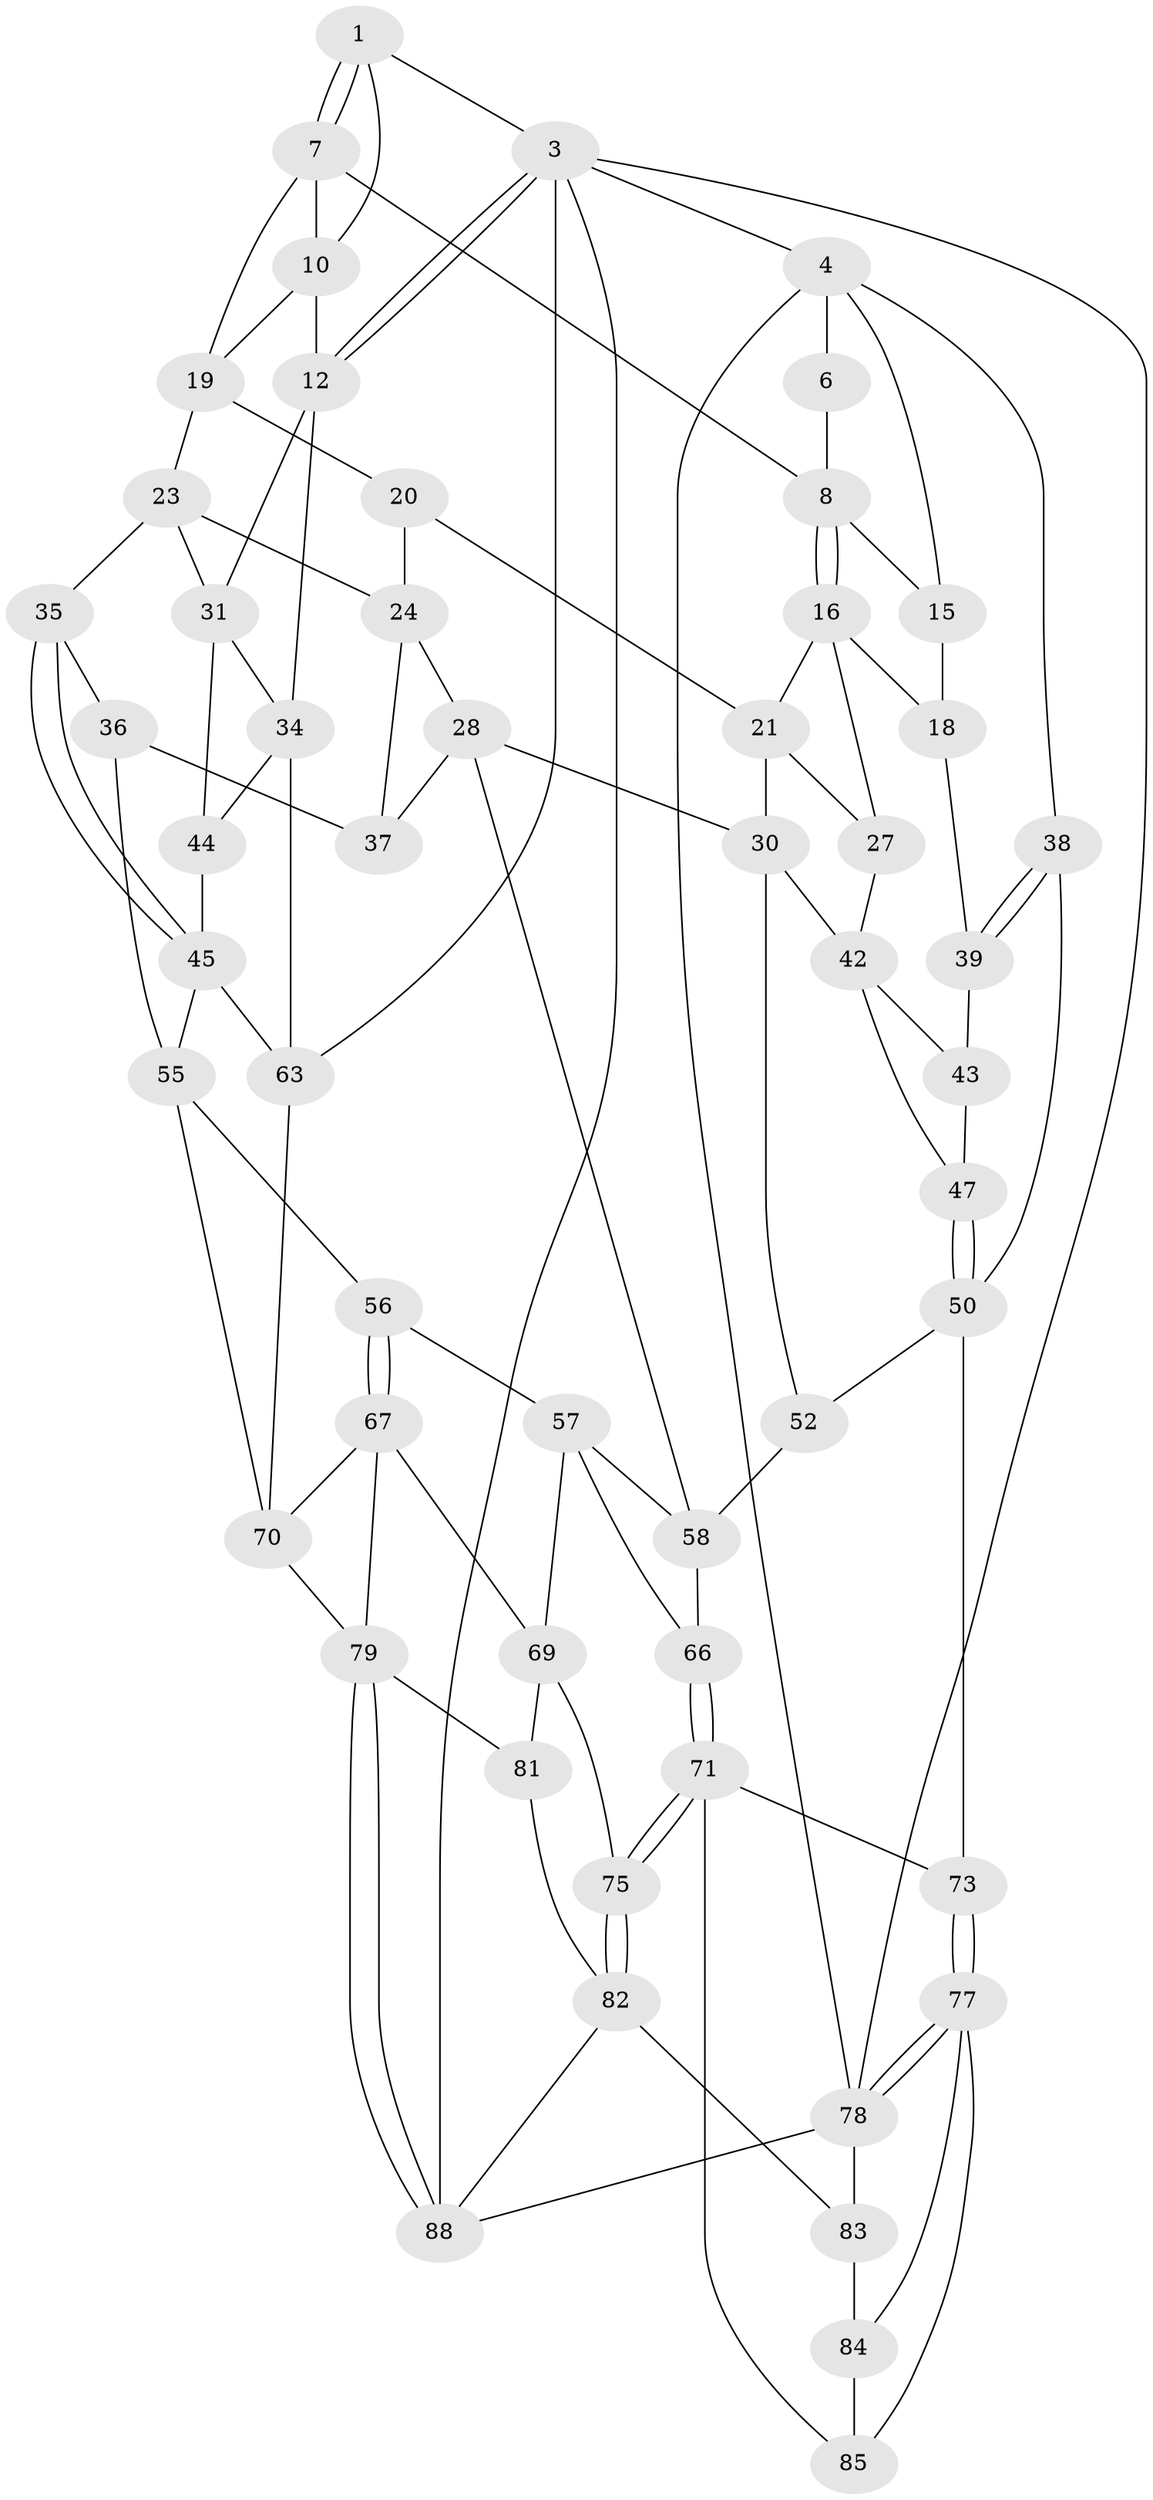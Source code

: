// original degree distribution, {3: 0.021739130434782608, 4: 0.2717391304347826, 6: 0.25, 5: 0.45652173913043476}
// Generated by graph-tools (version 1.1) at 2025/42/03/06/25 10:42:28]
// undirected, 54 vertices, 111 edges
graph export_dot {
graph [start="1"]
  node [color=gray90,style=filled];
  1 [pos="+0.4357807575092824+0",super="+2"];
  3 [pos="+1+0",super="+62"];
  4 [pos="+0+0",super="+5"];
  6 [pos="+0.3709250499741219+0"];
  7 [pos="+0.49228733467612595+0.07416810813045024",super="+11"];
  8 [pos="+0.32147714845467684+0.14940749233350348",super="+9"];
  10 [pos="+0.7448634140376522+0.07512237640545393",super="+14"];
  12 [pos="+1+0",super="+13"];
  15 [pos="+0.21926989435839508+0.16879958777633458"];
  16 [pos="+0.34833693213557176+0.2187092534442645",super="+17"];
  18 [pos="+0.2192272489851129+0.2630891579706746"];
  19 [pos="+0.515827095900481+0.1518053957850367",super="+22"];
  20 [pos="+0.5117658734550689+0.17026953625084282"];
  21 [pos="+0.4284777032596468+0.2391785600856908",super="+26"];
  23 [pos="+0.7613769992410647+0.2568165571340638",super="+32"];
  24 [pos="+0.7074509714813516+0.2921873277505309",super="+25"];
  27 [pos="+0.2568796558168274+0.29735661016193077"];
  28 [pos="+0.5690116211988104+0.36137920126343437",super="+29"];
  30 [pos="+0.421234305478269+0.42296104706329407",super="+49"];
  31 [pos="+0.9196765918562902+0.3061552351113823",super="+33"];
  34 [pos="+1+0.25122670045795686",super="+53"];
  35 [pos="+0.824186497229291+0.4273697764745085"];
  36 [pos="+0.752996928755664+0.44911419738988817",super="+54"];
  37 [pos="+0.7043382357134431+0.3290911769875238",super="+41"];
  38 [pos="+0+0.40233167593156105"];
  39 [pos="+0.07764024201666997+0.32728858379884934",super="+40"];
  42 [pos="+0.2613966977527054+0.3378812430334462",super="+46"];
  43 [pos="+0.21501028458104354+0.3854690150286306",super="+48"];
  44 [pos="+0.9699730109118302+0.439258350599914"];
  45 [pos="+0.8463841846159609+0.4465352463926078",super="+59"];
  47 [pos="+0.23718121839731468+0.44576593057911923"];
  50 [pos="+0.22697738614029392+0.49920234272942",super="+51"];
  52 [pos="+0.3056695967804192+0.5355281352959999"];
  55 [pos="+0.6775505431050037+0.5094002756868267",super="+60"];
  56 [pos="+0.6014341829981479+0.5494322674556436"];
  57 [pos="+0.5261486260284747+0.5377170085805395",super="+65"];
  58 [pos="+0.5076324227630933+0.5088333610250496",super="+61"];
  63 [pos="+1+1",super="+64"];
  66 [pos="+0.3283544337157307+0.6277451365920949"];
  67 [pos="+0.6170974574451831+0.6513074256462283",super="+68"];
  69 [pos="+0.5069443871014411+0.651930592561632",super="+74"];
  70 [pos="+0.7484341300297581+0.663959107701103",super="+76"];
  71 [pos="+0.313186422242248+0.6920411898354988",super="+72"];
  73 [pos="+0+0.5230140915636851"];
  75 [pos="+0.3255741321063196+0.7202817095276656"];
  77 [pos="+0+0.9634514395734164",super="+86"];
  78 [pos="+0+1",super="+92"];
  79 [pos="+0.7064858648132454+0.7649456231752372",super="+80"];
  81 [pos="+0.5794247798270135+0.815974133274224"];
  82 [pos="+0.3216039822026027+0.7674519091493952",super="+89"];
  83 [pos="+0.2986305715758427+0.808343137844371",super="+90"];
  84 [pos="+0.17212202364232349+0.8042479856461953",super="+87"];
  85 [pos="+0.06404032118493568+0.6804787180567582"];
  88 [pos="+0.9396591785074297+1",super="+91"];
  1 -- 7;
  1 -- 7;
  1 -- 10;
  1 -- 3;
  3 -- 4;
  3 -- 12;
  3 -- 12;
  3 -- 88;
  3 -- 78;
  3 -- 63;
  4 -- 38;
  4 -- 78;
  4 -- 6;
  4 -- 15;
  6 -- 8;
  7 -- 8;
  7 -- 10;
  7 -- 19;
  8 -- 16;
  8 -- 16;
  8 -- 15;
  10 -- 19;
  10 -- 12;
  12 -- 34;
  12 -- 31;
  15 -- 18;
  16 -- 21;
  16 -- 18;
  16 -- 27;
  18 -- 39;
  19 -- 20;
  19 -- 23;
  20 -- 21;
  20 -- 24;
  21 -- 27;
  21 -- 30;
  23 -- 24;
  23 -- 35;
  23 -- 31;
  24 -- 37;
  24 -- 28;
  27 -- 42;
  28 -- 58;
  28 -- 30;
  28 -- 37;
  30 -- 42;
  30 -- 52;
  31 -- 34;
  31 -- 44;
  34 -- 44;
  34 -- 63;
  35 -- 36;
  35 -- 45;
  35 -- 45;
  36 -- 37 [weight=2];
  36 -- 55;
  38 -- 39;
  38 -- 39;
  38 -- 50;
  39 -- 43 [weight=2];
  42 -- 43;
  42 -- 47;
  43 -- 47;
  44 -- 45;
  45 -- 63;
  45 -- 55;
  47 -- 50;
  47 -- 50;
  50 -- 52;
  50 -- 73;
  52 -- 58;
  55 -- 56;
  55 -- 70;
  56 -- 57;
  56 -- 67;
  56 -- 67;
  57 -- 58;
  57 -- 66;
  57 -- 69;
  58 -- 66;
  63 -- 70;
  66 -- 71;
  66 -- 71;
  67 -- 70;
  67 -- 69;
  67 -- 79;
  69 -- 81;
  69 -- 75;
  70 -- 79;
  71 -- 75;
  71 -- 75;
  71 -- 73;
  71 -- 85;
  73 -- 77;
  73 -- 77;
  75 -- 82;
  75 -- 82;
  77 -- 78;
  77 -- 78;
  77 -- 85;
  77 -- 84;
  78 -- 88;
  78 -- 83;
  79 -- 88;
  79 -- 88;
  79 -- 81;
  81 -- 82;
  82 -- 83;
  82 -- 88;
  83 -- 84 [weight=2];
  84 -- 85;
}
